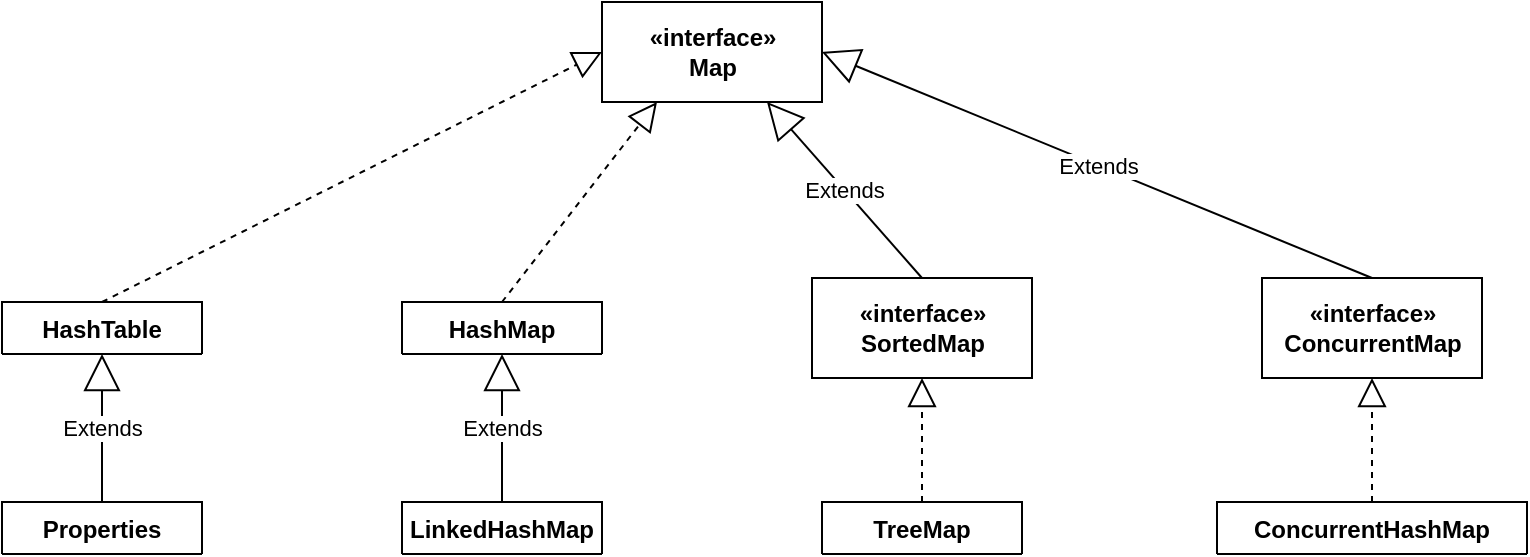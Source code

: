<mxfile version="13.6.2" type="device"><diagram id="2yvnBO0nGMs3EyRBF1wC" name="第 1 页"><mxGraphModel dx="1851" dy="592" grid="1" gridSize="10" guides="1" tooltips="1" connect="1" arrows="1" fold="1" page="1" pageScale="1" pageWidth="827" pageHeight="1169" math="0" shadow="0"><root><mxCell id="0"/><mxCell id="1" parent="0"/><mxCell id="2zyKkYc8k8ntPVvJdFBD-1" value="«interface»&lt;br&gt;&lt;span&gt;Map&lt;/span&gt;" style="html=1;fontStyle=1" vertex="1" parent="1"><mxGeometry x="240" y="60" width="110" height="50" as="geometry"/></mxCell><mxCell id="2zyKkYc8k8ntPVvJdFBD-2" value="«interface»&lt;br&gt;SortedMap" style="html=1;fontStyle=1" vertex="1" parent="1"><mxGeometry x="345" y="198" width="110" height="50" as="geometry"/></mxCell><mxCell id="2zyKkYc8k8ntPVvJdFBD-4" value="«interface»&lt;br&gt;ConcurrentMap" style="html=1;fontStyle=1" vertex="1" parent="1"><mxGeometry x="570" y="198" width="110" height="50" as="geometry"/></mxCell><mxCell id="2zyKkYc8k8ntPVvJdFBD-9" value="HashMap" style="swimlane;fontStyle=1;align=center;verticalAlign=top;childLayout=stackLayout;horizontal=1;startSize=26;horizontalStack=0;resizeParent=1;resizeParentMax=0;resizeLast=0;collapsible=1;marginBottom=0;" vertex="1" collapsed="1" parent="1"><mxGeometry x="140" y="210" width="100" height="26" as="geometry"><mxRectangle y="210" width="160" height="86" as="alternateBounds"/></mxGeometry></mxCell><mxCell id="2zyKkYc8k8ntPVvJdFBD-10" value="+ field: type" style="text;strokeColor=none;fillColor=none;align=left;verticalAlign=top;spacingLeft=4;spacingRight=4;overflow=hidden;rotatable=0;points=[[0,0.5],[1,0.5]];portConstraint=eastwest;" vertex="1" parent="2zyKkYc8k8ntPVvJdFBD-9"><mxGeometry y="26" width="100" height="26" as="geometry"/></mxCell><mxCell id="2zyKkYc8k8ntPVvJdFBD-11" value="" style="line;strokeWidth=1;fillColor=none;align=left;verticalAlign=middle;spacingTop=-1;spacingLeft=3;spacingRight=3;rotatable=0;labelPosition=right;points=[];portConstraint=eastwest;" vertex="1" parent="2zyKkYc8k8ntPVvJdFBD-9"><mxGeometry y="52" width="100" height="8" as="geometry"/></mxCell><mxCell id="2zyKkYc8k8ntPVvJdFBD-12" value="+ method(type): type" style="text;strokeColor=none;fillColor=none;align=left;verticalAlign=top;spacingLeft=4;spacingRight=4;overflow=hidden;rotatable=0;points=[[0,0.5],[1,0.5]];portConstraint=eastwest;" vertex="1" parent="2zyKkYc8k8ntPVvJdFBD-9"><mxGeometry y="60" width="100" height="26" as="geometry"/></mxCell><mxCell id="2zyKkYc8k8ntPVvJdFBD-21" style="edgeStyle=orthogonalEdgeStyle;rounded=0;orthogonalLoop=1;jettySize=auto;html=1;exitX=0.5;exitY=1;exitDx=0;exitDy=0;" edge="1" parent="1" source="2zyKkYc8k8ntPVvJdFBD-5" target="2zyKkYc8k8ntPVvJdFBD-5"><mxGeometry relative="1" as="geometry"/></mxCell><mxCell id="2zyKkYc8k8ntPVvJdFBD-5" value="HashTable" style="swimlane;fontStyle=1;align=center;verticalAlign=top;childLayout=stackLayout;horizontal=1;startSize=26;horizontalStack=0;resizeParent=1;resizeParentMax=0;resizeLast=0;collapsible=1;marginBottom=0;" vertex="1" collapsed="1" parent="1"><mxGeometry x="-60" y="210" width="100" height="26" as="geometry"><mxRectangle x="-60" y="210" width="160" height="86" as="alternateBounds"/></mxGeometry></mxCell><mxCell id="2zyKkYc8k8ntPVvJdFBD-6" value="+ field: type" style="text;strokeColor=none;fillColor=none;align=left;verticalAlign=top;spacingLeft=4;spacingRight=4;overflow=hidden;rotatable=0;points=[[0,0.5],[1,0.5]];portConstraint=eastwest;" vertex="1" parent="2zyKkYc8k8ntPVvJdFBD-5"><mxGeometry y="26" width="100" height="26" as="geometry"/></mxCell><mxCell id="2zyKkYc8k8ntPVvJdFBD-7" value="" style="line;strokeWidth=1;fillColor=none;align=left;verticalAlign=middle;spacingTop=-1;spacingLeft=3;spacingRight=3;rotatable=0;labelPosition=right;points=[];portConstraint=eastwest;" vertex="1" parent="2zyKkYc8k8ntPVvJdFBD-5"><mxGeometry y="52" width="100" height="8" as="geometry"/></mxCell><mxCell id="2zyKkYc8k8ntPVvJdFBD-8" value="+ method(type): type" style="text;strokeColor=none;fillColor=none;align=left;verticalAlign=top;spacingLeft=4;spacingRight=4;overflow=hidden;rotatable=0;points=[[0,0.5],[1,0.5]];portConstraint=eastwest;" vertex="1" parent="2zyKkYc8k8ntPVvJdFBD-5"><mxGeometry y="60" width="100" height="26" as="geometry"/></mxCell><mxCell id="2zyKkYc8k8ntPVvJdFBD-32" value="" style="endArrow=block;dashed=1;endFill=0;endSize=12;html=1;exitX=0.5;exitY=0;exitDx=0;exitDy=0;entryX=0;entryY=0.5;entryDx=0;entryDy=0;" edge="1" parent="1" source="2zyKkYc8k8ntPVvJdFBD-5" target="2zyKkYc8k8ntPVvJdFBD-1"><mxGeometry width="160" relative="1" as="geometry"><mxPoint x="330" y="310" as="sourcePoint"/><mxPoint x="490" y="310" as="targetPoint"/></mxGeometry></mxCell><mxCell id="2zyKkYc8k8ntPVvJdFBD-33" value="" style="endArrow=block;dashed=1;endFill=0;endSize=12;html=1;exitX=0.5;exitY=0;exitDx=0;exitDy=0;entryX=0.25;entryY=1;entryDx=0;entryDy=0;" edge="1" parent="1" source="2zyKkYc8k8ntPVvJdFBD-9" target="2zyKkYc8k8ntPVvJdFBD-1"><mxGeometry width="160" relative="1" as="geometry"><mxPoint y="220" as="sourcePoint"/><mxPoint x="250" y="95" as="targetPoint"/></mxGeometry></mxCell><mxCell id="2zyKkYc8k8ntPVvJdFBD-34" value="Extends" style="endArrow=block;endSize=16;endFill=0;html=1;exitX=0.5;exitY=0;exitDx=0;exitDy=0;entryX=1;entryY=0.5;entryDx=0;entryDy=0;" edge="1" parent="1" source="2zyKkYc8k8ntPVvJdFBD-4" target="2zyKkYc8k8ntPVvJdFBD-1"><mxGeometry width="160" relative="1" as="geometry"><mxPoint x="590" y="120" as="sourcePoint"/><mxPoint x="750" y="120" as="targetPoint"/></mxGeometry></mxCell><mxCell id="2zyKkYc8k8ntPVvJdFBD-35" value="Extends" style="endArrow=block;endSize=16;endFill=0;html=1;exitX=0.5;exitY=0;exitDx=0;exitDy=0;entryX=0.75;entryY=1;entryDx=0;entryDy=0;" edge="1" parent="1" source="2zyKkYc8k8ntPVvJdFBD-2" target="2zyKkYc8k8ntPVvJdFBD-1"><mxGeometry width="160" relative="1" as="geometry"><mxPoint x="635" y="208" as="sourcePoint"/><mxPoint x="360" y="95" as="targetPoint"/></mxGeometry></mxCell><mxCell id="2zyKkYc8k8ntPVvJdFBD-17" value="Properties" style="swimlane;fontStyle=1;align=center;verticalAlign=top;childLayout=stackLayout;horizontal=1;startSize=26;horizontalStack=0;resizeParent=1;resizeParentMax=0;resizeLast=0;collapsible=1;marginBottom=0;" vertex="1" collapsed="1" parent="1"><mxGeometry x="-60" y="310" width="100" height="26" as="geometry"><mxRectangle y="210" width="160" height="86" as="alternateBounds"/></mxGeometry></mxCell><mxCell id="2zyKkYc8k8ntPVvJdFBD-18" value="+ field: type" style="text;strokeColor=none;fillColor=none;align=left;verticalAlign=top;spacingLeft=4;spacingRight=4;overflow=hidden;rotatable=0;points=[[0,0.5],[1,0.5]];portConstraint=eastwest;" vertex="1" parent="2zyKkYc8k8ntPVvJdFBD-17"><mxGeometry y="26" width="100" height="26" as="geometry"/></mxCell><mxCell id="2zyKkYc8k8ntPVvJdFBD-19" value="" style="line;strokeWidth=1;fillColor=none;align=left;verticalAlign=middle;spacingTop=-1;spacingLeft=3;spacingRight=3;rotatable=0;labelPosition=right;points=[];portConstraint=eastwest;" vertex="1" parent="2zyKkYc8k8ntPVvJdFBD-17"><mxGeometry y="52" width="100" height="8" as="geometry"/></mxCell><mxCell id="2zyKkYc8k8ntPVvJdFBD-20" value="+ method(type): type" style="text;strokeColor=none;fillColor=none;align=left;verticalAlign=top;spacingLeft=4;spacingRight=4;overflow=hidden;rotatable=0;points=[[0,0.5],[1,0.5]];portConstraint=eastwest;" vertex="1" parent="2zyKkYc8k8ntPVvJdFBD-17"><mxGeometry y="60" width="100" height="26" as="geometry"/></mxCell><mxCell id="2zyKkYc8k8ntPVvJdFBD-13" value="LinkedHashMap" style="swimlane;fontStyle=1;align=center;verticalAlign=top;childLayout=stackLayout;horizontal=1;startSize=26;horizontalStack=0;resizeParent=1;resizeParentMax=0;resizeLast=0;collapsible=1;marginBottom=0;" vertex="1" collapsed="1" parent="1"><mxGeometry x="140" y="310" width="100" height="26" as="geometry"><mxRectangle y="210" width="160" height="86" as="alternateBounds"/></mxGeometry></mxCell><mxCell id="2zyKkYc8k8ntPVvJdFBD-14" value="+ field: type" style="text;strokeColor=none;fillColor=none;align=left;verticalAlign=top;spacingLeft=4;spacingRight=4;overflow=hidden;rotatable=0;points=[[0,0.5],[1,0.5]];portConstraint=eastwest;" vertex="1" parent="2zyKkYc8k8ntPVvJdFBD-13"><mxGeometry y="26" width="100" height="26" as="geometry"/></mxCell><mxCell id="2zyKkYc8k8ntPVvJdFBD-15" value="" style="line;strokeWidth=1;fillColor=none;align=left;verticalAlign=middle;spacingTop=-1;spacingLeft=3;spacingRight=3;rotatable=0;labelPosition=right;points=[];portConstraint=eastwest;" vertex="1" parent="2zyKkYc8k8ntPVvJdFBD-13"><mxGeometry y="52" width="100" height="8" as="geometry"/></mxCell><mxCell id="2zyKkYc8k8ntPVvJdFBD-16" value="+ method(type): type" style="text;strokeColor=none;fillColor=none;align=left;verticalAlign=top;spacingLeft=4;spacingRight=4;overflow=hidden;rotatable=0;points=[[0,0.5],[1,0.5]];portConstraint=eastwest;" vertex="1" parent="2zyKkYc8k8ntPVvJdFBD-13"><mxGeometry y="60" width="100" height="26" as="geometry"/></mxCell><mxCell id="2zyKkYc8k8ntPVvJdFBD-22" value="TreeMap" style="swimlane;fontStyle=1;align=center;verticalAlign=top;childLayout=stackLayout;horizontal=1;startSize=26;horizontalStack=0;resizeParent=1;resizeParentMax=0;resizeLast=0;collapsible=1;marginBottom=0;" vertex="1" collapsed="1" parent="1"><mxGeometry x="350" y="310" width="100" height="26" as="geometry"><mxRectangle y="210" width="160" height="86" as="alternateBounds"/></mxGeometry></mxCell><mxCell id="2zyKkYc8k8ntPVvJdFBD-23" value="+ field: type" style="text;strokeColor=none;fillColor=none;align=left;verticalAlign=top;spacingLeft=4;spacingRight=4;overflow=hidden;rotatable=0;points=[[0,0.5],[1,0.5]];portConstraint=eastwest;" vertex="1" parent="2zyKkYc8k8ntPVvJdFBD-22"><mxGeometry y="26" width="100" height="26" as="geometry"/></mxCell><mxCell id="2zyKkYc8k8ntPVvJdFBD-24" value="" style="line;strokeWidth=1;fillColor=none;align=left;verticalAlign=middle;spacingTop=-1;spacingLeft=3;spacingRight=3;rotatable=0;labelPosition=right;points=[];portConstraint=eastwest;" vertex="1" parent="2zyKkYc8k8ntPVvJdFBD-22"><mxGeometry y="52" width="100" height="8" as="geometry"/></mxCell><mxCell id="2zyKkYc8k8ntPVvJdFBD-25" value="+ method(type): type" style="text;strokeColor=none;fillColor=none;align=left;verticalAlign=top;spacingLeft=4;spacingRight=4;overflow=hidden;rotatable=0;points=[[0,0.5],[1,0.5]];portConstraint=eastwest;" vertex="1" parent="2zyKkYc8k8ntPVvJdFBD-22"><mxGeometry y="60" width="100" height="26" as="geometry"/></mxCell><mxCell id="2zyKkYc8k8ntPVvJdFBD-27" value="ConcurrentHashMap" style="swimlane;fontStyle=1;align=center;verticalAlign=top;childLayout=stackLayout;horizontal=1;startSize=26;horizontalStack=0;resizeParent=1;resizeParentMax=0;resizeLast=0;collapsible=1;marginBottom=0;" vertex="1" collapsed="1" parent="1"><mxGeometry x="547.5" y="310" width="155" height="26" as="geometry"><mxRectangle y="210" width="160" height="86" as="alternateBounds"/></mxGeometry></mxCell><mxCell id="2zyKkYc8k8ntPVvJdFBD-28" value="+ field: type" style="text;strokeColor=none;fillColor=none;align=left;verticalAlign=top;spacingLeft=4;spacingRight=4;overflow=hidden;rotatable=0;points=[[0,0.5],[1,0.5]];portConstraint=eastwest;" vertex="1" parent="2zyKkYc8k8ntPVvJdFBD-27"><mxGeometry y="26" width="155" height="26" as="geometry"/></mxCell><mxCell id="2zyKkYc8k8ntPVvJdFBD-29" value="" style="line;strokeWidth=1;fillColor=none;align=left;verticalAlign=middle;spacingTop=-1;spacingLeft=3;spacingRight=3;rotatable=0;labelPosition=right;points=[];portConstraint=eastwest;" vertex="1" parent="2zyKkYc8k8ntPVvJdFBD-27"><mxGeometry y="52" width="155" height="8" as="geometry"/></mxCell><mxCell id="2zyKkYc8k8ntPVvJdFBD-30" value="+ method(type): type" style="text;strokeColor=none;fillColor=none;align=left;verticalAlign=top;spacingLeft=4;spacingRight=4;overflow=hidden;rotatable=0;points=[[0,0.5],[1,0.5]];portConstraint=eastwest;" vertex="1" parent="2zyKkYc8k8ntPVvJdFBD-27"><mxGeometry y="60" width="155" height="26" as="geometry"/></mxCell><mxCell id="2zyKkYc8k8ntPVvJdFBD-37" value="Extends" style="endArrow=block;endSize=16;endFill=0;html=1;exitX=0.5;exitY=0;exitDx=0;exitDy=0;entryX=0.5;entryY=1;entryDx=0;entryDy=0;" edge="1" parent="1" source="2zyKkYc8k8ntPVvJdFBD-17" target="2zyKkYc8k8ntPVvJdFBD-5"><mxGeometry width="160" relative="1" as="geometry"><mxPoint x="410" y="208" as="sourcePoint"/><mxPoint x="332.5" y="120" as="targetPoint"/></mxGeometry></mxCell><mxCell id="2zyKkYc8k8ntPVvJdFBD-38" value="Extends" style="endArrow=block;endSize=16;endFill=0;html=1;exitX=0.5;exitY=0;exitDx=0;exitDy=0;entryX=0.5;entryY=1;entryDx=0;entryDy=0;" edge="1" parent="1" source="2zyKkYc8k8ntPVvJdFBD-13" target="2zyKkYc8k8ntPVvJdFBD-9"><mxGeometry width="160" relative="1" as="geometry"><mxPoint y="320" as="sourcePoint"/><mxPoint y="246" as="targetPoint"/></mxGeometry></mxCell><mxCell id="2zyKkYc8k8ntPVvJdFBD-39" value="" style="endArrow=block;dashed=1;endFill=0;endSize=12;html=1;exitX=0.5;exitY=0;exitDx=0;exitDy=0;" edge="1" parent="1" source="2zyKkYc8k8ntPVvJdFBD-22" target="2zyKkYc8k8ntPVvJdFBD-2"><mxGeometry width="160" relative="1" as="geometry"><mxPoint x="200" y="220" as="sourcePoint"/><mxPoint x="277.5" y="120" as="targetPoint"/></mxGeometry></mxCell><mxCell id="2zyKkYc8k8ntPVvJdFBD-40" value="" style="endArrow=block;dashed=1;endFill=0;endSize=12;html=1;exitX=0.5;exitY=0;exitDx=0;exitDy=0;" edge="1" parent="1" source="2zyKkYc8k8ntPVvJdFBD-27" target="2zyKkYc8k8ntPVvJdFBD-4"><mxGeometry width="160" relative="1" as="geometry"><mxPoint x="410" y="320" as="sourcePoint"/><mxPoint x="410" y="258" as="targetPoint"/></mxGeometry></mxCell></root></mxGraphModel></diagram></mxfile>
